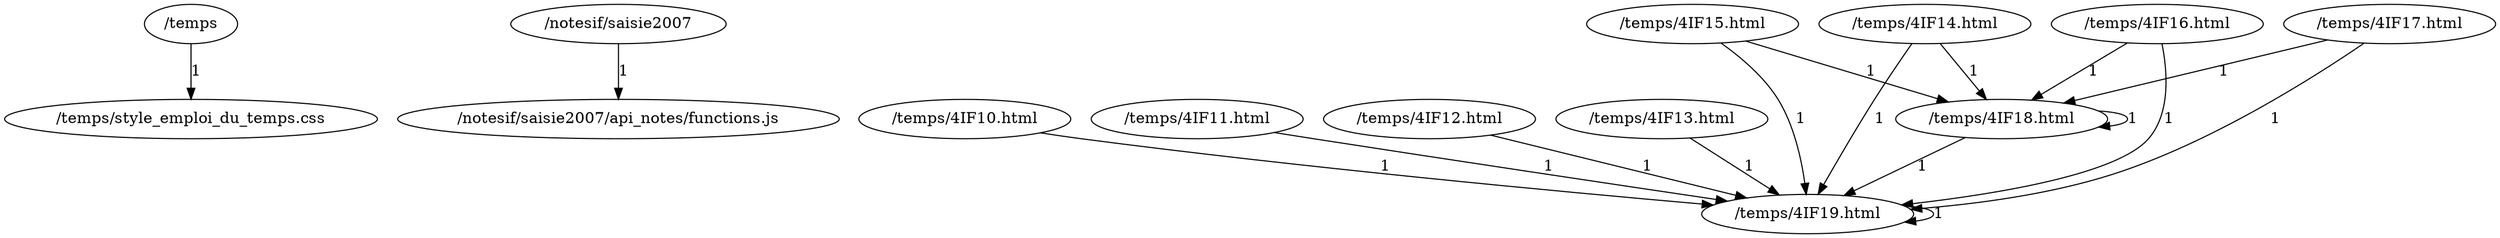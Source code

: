 digraph {
node0[label="/temps"];
node1[label="/temps/style_emploi_du_temps.css"];
node0 -> node1 [label="1"];
node2[label="/notesif/saisie2007"];
node3[label="/notesif/saisie2007/api_notes/functions.js"];
node2 -> node3 [label="1"];
node4[label="/temps/4IF10.html"];
node5[label="/temps/4IF19.html"];
node4 -> node5 [label="1"];
node6[label="/temps/4IF11.html"];
node6 -> node5 [label="1"];
node7[label="/temps/4IF12.html"];
node7 -> node5 [label="1"];
node8[label="/temps/4IF13.html"];
node8 -> node5 [label="1"];
node9[label="/temps/4IF14.html"];
node10[label="/temps/4IF18.html"];
node9 -> node10 [label="1"];
node9 -> node5 [label="1"];
node11[label="/temps/4IF15.html"];
node11 -> node10 [label="1"];
node11 -> node5 [label="1"];
node12[label="/temps/4IF17.html"];
node12 -> node10 [label="1"];
node12 -> node5 [label="1"];
node10 -> node10 [label="1"];
node10 -> node5 [label="1"];
node13[label="/temps/4IF16.html"];
node13 -> node10 [label="1"];
node13 -> node5 [label="1"];
node5 -> node5 [label="1"];
}